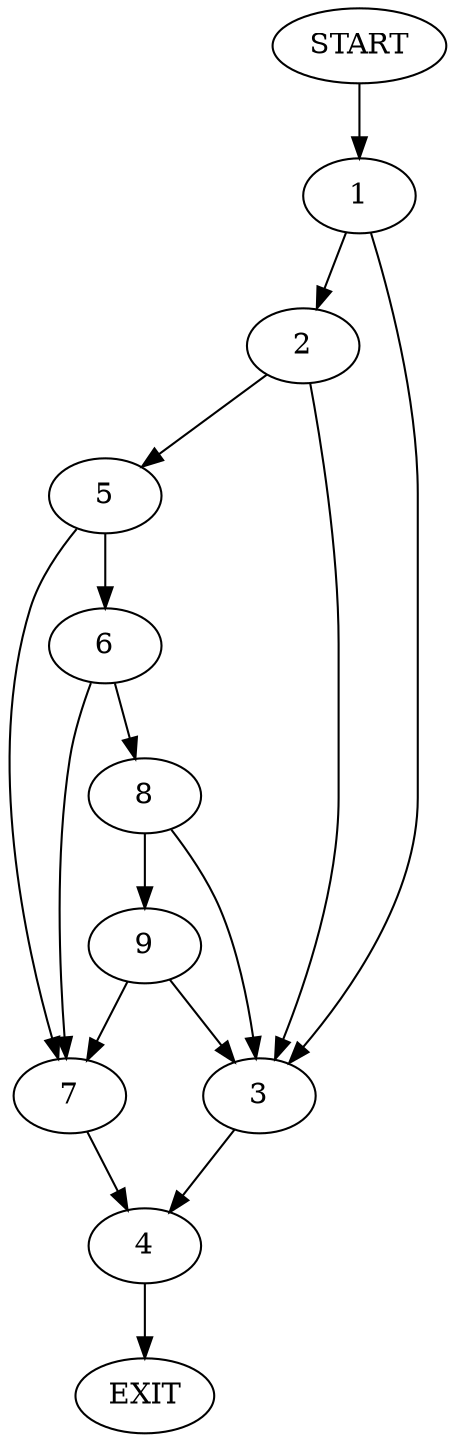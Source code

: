 digraph {
0 [label="START"]
10 [label="EXIT"]
0 -> 1
1 -> 2
1 -> 3
3 -> 4
2 -> 3
2 -> 5
5 -> 6
5 -> 7
6 -> 7
6 -> 8
7 -> 4
8 -> 9
8 -> 3
9 -> 3
9 -> 7
4 -> 10
}
